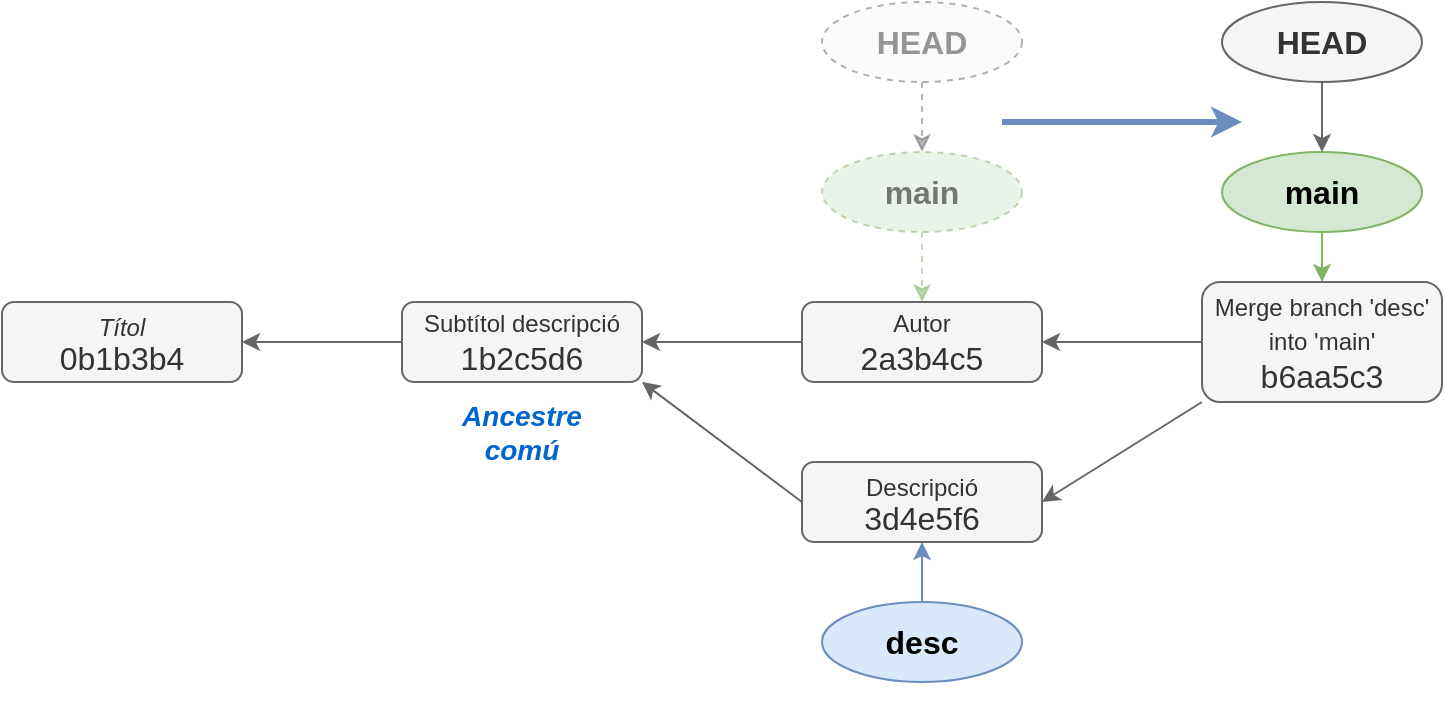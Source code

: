 <mxfile version="24.7.7">
  <diagram name="Pàgina-1" id="mhbHxmUa4zc_a_H4eHv1">
    <mxGraphModel dx="1434" dy="754" grid="1" gridSize="10" guides="1" tooltips="1" connect="1" arrows="1" fold="1" page="1" pageScale="1" pageWidth="827" pageHeight="1169" math="0" shadow="0">
      <root>
        <mxCell id="0" />
        <mxCell id="1" parent="0" />
        <mxCell id="f0g6WUUT-RSal3kdll_6-1" value="&lt;font color=&quot;#0066cc&quot; style=&quot;font-size: 14px;&quot;&gt;&lt;b&gt;Ancestre comú&lt;/b&gt;&lt;/font&gt;" style="text;html=1;strokeColor=none;fillColor=none;align=center;verticalAlign=middle;whiteSpace=wrap;rounded=0;fontStyle=2" vertex="1" parent="1">
          <mxGeometry x="310" y="290" width="60" height="30" as="geometry" />
        </mxCell>
        <mxCell id="f0g6WUUT-RSal3kdll_6-2" value="&lt;div style=&quot;line-height: 100%;&quot;&gt;&lt;span style=&quot;background-color: initial;&quot;&gt;&lt;span style=&quot;font-size: 12px;&quot;&gt;&lt;i&gt;Títol&lt;/i&gt;&lt;/span&gt;&lt;/span&gt;&lt;/div&gt;&lt;div style=&quot;line-height: 100%;&quot;&gt;&lt;span style=&quot;background-color: initial;&quot;&gt;0b1b3b4&lt;/span&gt;&lt;br&gt;&lt;/div&gt;" style="rounded=1;whiteSpace=wrap;html=1;fontSize=16;fillColor=#f5f5f5;strokeColor=#666666;fontColor=#333333;" vertex="1" parent="1">
          <mxGeometry x="80" y="240" width="120" height="40" as="geometry" />
        </mxCell>
        <mxCell id="f0g6WUUT-RSal3kdll_6-3" style="rounded=0;orthogonalLoop=1;jettySize=auto;html=1;exitX=0.5;exitY=1;exitDx=0;exitDy=0;fillColor=#dae8fc;strokeColor=#6c8ebf;" edge="1" parent="1" source="f0g6WUUT-RSal3kdll_6-4" target="f0g6WUUT-RSal3kdll_6-12">
          <mxGeometry relative="1" as="geometry">
            <mxPoint x="540" y="360" as="targetPoint" />
          </mxGeometry>
        </mxCell>
        <mxCell id="f0g6WUUT-RSal3kdll_6-4" value="desc" style="ellipse;whiteSpace=wrap;html=1;fillColor=#dae8fc;strokeColor=#6c8ebf;fontSize=16;fontStyle=1" vertex="1" parent="1">
          <mxGeometry x="490" y="390" width="100" height="40" as="geometry" />
        </mxCell>
        <mxCell id="f0g6WUUT-RSal3kdll_6-5" style="edgeStyle=orthogonalEdgeStyle;rounded=0;orthogonalLoop=1;jettySize=auto;html=1;exitX=0;exitY=0.5;exitDx=0;exitDy=0;fillColor=#f5f5f5;strokeColor=#666666;" edge="1" parent="1" source="f0g6WUUT-RSal3kdll_6-6" target="f0g6WUUT-RSal3kdll_6-2">
          <mxGeometry relative="1" as="geometry" />
        </mxCell>
        <mxCell id="f0g6WUUT-RSal3kdll_6-6" value="&lt;div style=&quot;line-height: 100%;&quot;&gt;&lt;font style=&quot;font-size: 12px;&quot;&gt;Subtítol descripció&lt;/font&gt;&lt;/div&gt;1b2c5d6" style="rounded=1;whiteSpace=wrap;html=1;fontSize=16;fillColor=#f5f5f5;strokeColor=#666666;fontColor=#333333;" vertex="1" parent="1">
          <mxGeometry x="280" y="240" width="120" height="40" as="geometry" />
        </mxCell>
        <mxCell id="f0g6WUUT-RSal3kdll_6-7" style="rounded=0;orthogonalLoop=1;jettySize=auto;html=1;exitX=0.5;exitY=1;exitDx=0;exitDy=0;fillColor=#d5e8d4;strokeColor=#82b366;opacity=50;dashed=1;textOpacity=50;" edge="1" parent="1" source="f0g6WUUT-RSal3kdll_6-8" target="f0g6WUUT-RSal3kdll_6-13">
          <mxGeometry relative="1" as="geometry">
            <mxPoint x="540" y="240" as="targetPoint" />
          </mxGeometry>
        </mxCell>
        <mxCell id="f0g6WUUT-RSal3kdll_6-8" value="main" style="ellipse;whiteSpace=wrap;html=1;fillColor=#d5e8d4;strokeColor=#82b366;fontSize=16;fontStyle=1;opacity=50;dashed=1;textOpacity=50;" vertex="1" parent="1">
          <mxGeometry x="490" y="165" width="100" height="40" as="geometry" />
        </mxCell>
        <mxCell id="f0g6WUUT-RSal3kdll_6-9" style="edgeStyle=orthogonalEdgeStyle;rounded=0;orthogonalLoop=1;jettySize=auto;html=1;exitX=0.5;exitY=1;exitDx=0;exitDy=0;fillColor=#f5f5f5;strokeColor=#666666;entryX=0.5;entryY=0;entryDx=0;entryDy=0;opacity=50;dashed=1;textOpacity=50;" edge="1" parent="1" source="f0g6WUUT-RSal3kdll_6-10" target="f0g6WUUT-RSal3kdll_6-8">
          <mxGeometry relative="1" as="geometry" />
        </mxCell>
        <mxCell id="f0g6WUUT-RSal3kdll_6-10" value="HEAD" style="ellipse;whiteSpace=wrap;html=1;fillColor=#f5f5f5;strokeColor=#666666;fontSize=16;fontStyle=1;fontColor=#333333;opacity=50;dashed=1;textOpacity=50;" vertex="1" parent="1">
          <mxGeometry x="490" y="90" width="100" height="40" as="geometry" />
        </mxCell>
        <mxCell id="f0g6WUUT-RSal3kdll_6-11" style="edgeStyle=orthogonalEdgeStyle;rounded=0;orthogonalLoop=1;jettySize=auto;html=1;fillColor=#f5f5f5;strokeColor=#666666;" edge="1" parent="1" source="f0g6WUUT-RSal3kdll_6-13" target="f0g6WUUT-RSal3kdll_6-6">
          <mxGeometry relative="1" as="geometry">
            <mxPoint x="480" y="260" as="sourcePoint" />
            <mxPoint x="210" y="270" as="targetPoint" />
          </mxGeometry>
        </mxCell>
        <mxCell id="f0g6WUUT-RSal3kdll_6-12" value="&lt;div style=&quot;line-height: 100%;&quot;&gt;&lt;span style=&quot;background-color: initial;&quot;&gt;&lt;span style=&quot;font-size: 12px;&quot;&gt;Descripció&lt;/span&gt;&lt;/span&gt;&lt;/div&gt;&lt;div style=&quot;line-height: 100%;&quot;&gt;&lt;span style=&quot;background-color: initial;&quot;&gt;3d4e5f6&lt;/span&gt;&lt;br&gt;&lt;/div&gt;" style="rounded=1;whiteSpace=wrap;html=1;fontSize=16;fillColor=#f5f5f5;strokeColor=#666666;fontColor=#333333;" vertex="1" parent="1">
          <mxGeometry x="480" y="320" width="120" height="40" as="geometry" />
        </mxCell>
        <mxCell id="f0g6WUUT-RSal3kdll_6-13" value="&lt;div style=&quot;line-height: 100%;&quot;&gt;&lt;font style=&quot;font-size: 12px;&quot;&gt;Autor&lt;/font&gt;&lt;/div&gt;2a3b4c5" style="rounded=1;whiteSpace=wrap;html=1;fontSize=16;fillColor=#f5f5f5;strokeColor=#666666;fontColor=#333333;" vertex="1" parent="1">
          <mxGeometry x="480" y="240" width="120" height="40" as="geometry" />
        </mxCell>
        <mxCell id="f0g6WUUT-RSal3kdll_6-14" style="rounded=0;orthogonalLoop=1;jettySize=auto;html=1;fillColor=#f5f5f5;strokeColor=#666666;exitX=0;exitY=0.5;exitDx=0;exitDy=0;entryX=1;entryY=1;entryDx=0;entryDy=0;" edge="1" parent="1" source="f0g6WUUT-RSal3kdll_6-12" target="f0g6WUUT-RSal3kdll_6-6">
          <mxGeometry relative="1" as="geometry">
            <mxPoint x="490" y="270" as="sourcePoint" />
            <mxPoint x="410" y="270" as="targetPoint" />
          </mxGeometry>
        </mxCell>
        <mxCell id="f0g6WUUT-RSal3kdll_6-15" value="&lt;div style=&quot;line-height: 100%;&quot;&gt;&lt;font style=&quot;font-size: 12px;&quot;&gt;Merge branch &#39;desc&#39; into &#39;main&#39;&lt;/font&gt;&lt;/div&gt;b6aa5c3" style="rounded=1;whiteSpace=wrap;html=1;fontSize=16;fillColor=#f5f5f5;strokeColor=#666666;fontColor=#333333;" vertex="1" parent="1">
          <mxGeometry x="680" y="230" width="120" height="60" as="geometry" />
        </mxCell>
        <mxCell id="f0g6WUUT-RSal3kdll_6-16" style="edgeStyle=orthogonalEdgeStyle;rounded=0;orthogonalLoop=1;jettySize=auto;html=1;fillColor=#f5f5f5;strokeColor=#666666;" edge="1" parent="1" source="f0g6WUUT-RSal3kdll_6-15" target="f0g6WUUT-RSal3kdll_6-13">
          <mxGeometry relative="1" as="geometry">
            <mxPoint x="490" y="270" as="sourcePoint" />
            <mxPoint x="410" y="270" as="targetPoint" />
          </mxGeometry>
        </mxCell>
        <mxCell id="f0g6WUUT-RSal3kdll_6-17" style="rounded=0;orthogonalLoop=1;jettySize=auto;html=1;fillColor=#f5f5f5;strokeColor=#666666;exitX=0;exitY=1;exitDx=0;exitDy=0;entryX=1;entryY=0.5;entryDx=0;entryDy=0;" edge="1" parent="1" source="f0g6WUUT-RSal3kdll_6-15" target="f0g6WUUT-RSal3kdll_6-12">
          <mxGeometry relative="1" as="geometry">
            <mxPoint x="490" y="350" as="sourcePoint" />
            <mxPoint x="410" y="290" as="targetPoint" />
          </mxGeometry>
        </mxCell>
        <mxCell id="f0g6WUUT-RSal3kdll_6-18" style="rounded=0;orthogonalLoop=1;jettySize=auto;html=1;exitX=0.5;exitY=1;exitDx=0;exitDy=0;fillColor=#d5e8d4;strokeColor=#82b366;" edge="1" parent="1" source="f0g6WUUT-RSal3kdll_6-19" target="f0g6WUUT-RSal3kdll_6-15">
          <mxGeometry relative="1" as="geometry">
            <mxPoint x="740" y="230" as="targetPoint" />
          </mxGeometry>
        </mxCell>
        <mxCell id="f0g6WUUT-RSal3kdll_6-19" value="main" style="ellipse;whiteSpace=wrap;html=1;fillColor=#d5e8d4;strokeColor=#82b366;fontSize=16;fontStyle=1" vertex="1" parent="1">
          <mxGeometry x="690" y="165" width="100" height="40" as="geometry" />
        </mxCell>
        <mxCell id="f0g6WUUT-RSal3kdll_6-20" style="edgeStyle=orthogonalEdgeStyle;rounded=0;orthogonalLoop=1;jettySize=auto;html=1;exitX=0.5;exitY=1;exitDx=0;exitDy=0;fillColor=#f5f5f5;strokeColor=#666666;entryX=0.5;entryY=0;entryDx=0;entryDy=0;" edge="1" parent="1" source="f0g6WUUT-RSal3kdll_6-21" target="f0g6WUUT-RSal3kdll_6-19">
          <mxGeometry relative="1" as="geometry" />
        </mxCell>
        <mxCell id="f0g6WUUT-RSal3kdll_6-21" value="HEAD" style="ellipse;whiteSpace=wrap;html=1;fillColor=#f5f5f5;strokeColor=#666666;fontSize=16;fontStyle=1;fontColor=#333333;" vertex="1" parent="1">
          <mxGeometry x="690" y="90" width="100" height="40" as="geometry" />
        </mxCell>
        <mxCell id="f0g6WUUT-RSal3kdll_6-22" value="" style="endArrow=classic;html=1;rounded=0;strokeWidth=3;fillColor=#dae8fc;strokeColor=#6c8ebf;" edge="1" parent="1">
          <mxGeometry width="50" height="50" relative="1" as="geometry">
            <mxPoint x="580" y="150" as="sourcePoint" />
            <mxPoint x="700" y="150" as="targetPoint" />
          </mxGeometry>
        </mxCell>
      </root>
    </mxGraphModel>
  </diagram>
</mxfile>
